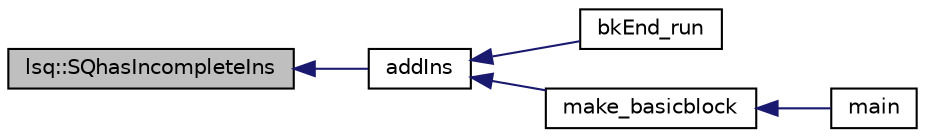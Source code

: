 digraph G
{
  edge [fontname="Helvetica",fontsize="10",labelfontname="Helvetica",labelfontsize="10"];
  node [fontname="Helvetica",fontsize="10",shape=record];
  rankdir=LR;
  Node1 [label="lsq::SQhasIncompleteIns",height=0.2,width=0.4,color="black", fillcolor="grey75", style="filled" fontcolor="black"];
  Node1 -> Node2 [dir=back,color="midnightblue",fontsize="10",style="solid",fontname="Helvetica"];
  Node2 [label="addIns",height=0.2,width=0.4,color="black", fillcolor="white", style="filled",URL="$bkEnd_8cpp.html#a699e911f02cc068558e37f3496d086ce"];
  Node2 -> Node3 [dir=back,color="midnightblue",fontsize="10",style="solid",fontname="Helvetica"];
  Node3 [label="bkEnd_run",height=0.2,width=0.4,color="black", fillcolor="white", style="filled",URL="$bkEnd_8h.html#a0de885ce07273f37e162ecb0e63ec95d"];
  Node2 -> Node4 [dir=back,color="midnightblue",fontsize="10",style="solid",fontname="Helvetica"];
  Node4 [label="make_basicblock",height=0.2,width=0.4,color="black", fillcolor="white", style="filled",URL="$make__basicblock_8cpp.html#a765669fc41b8885a39c1ec0df0df96ca"];
  Node4 -> Node5 [dir=back,color="midnightblue",fontsize="10",style="solid",fontname="Helvetica"];
  Node5 [label="main",height=0.2,width=0.4,color="black", fillcolor="white", style="filled",URL="$main_8cpp.html#a0ddf1224851353fc92bfbff6f499fa97"];
}
